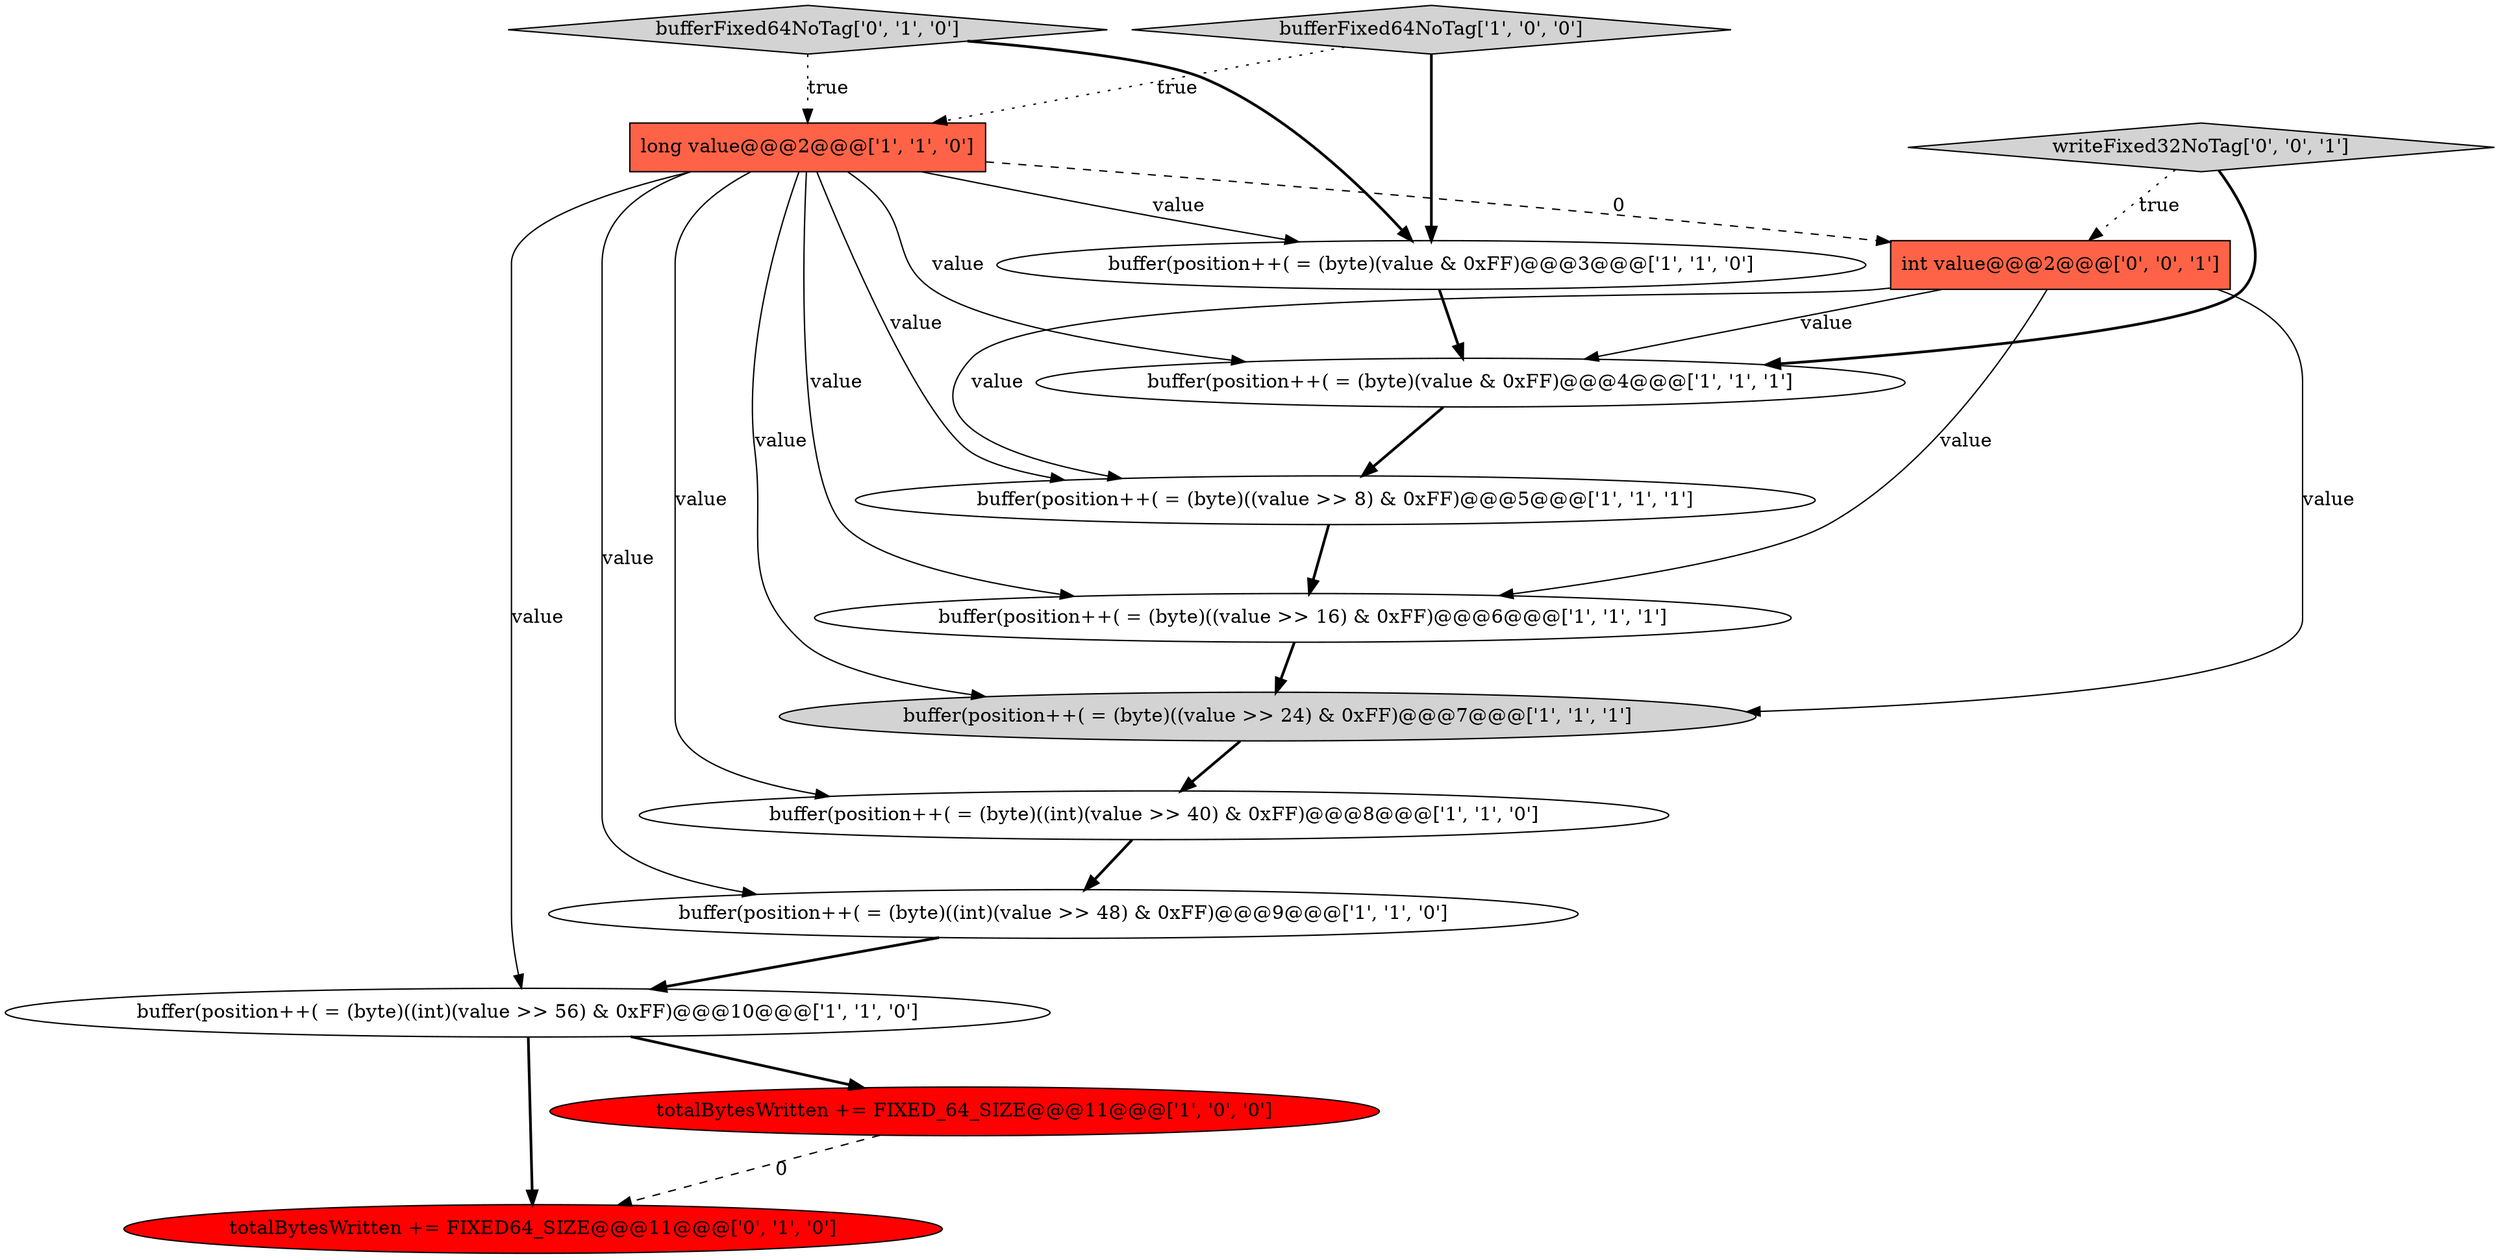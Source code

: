 digraph {
1 [style = filled, label = "long value@@@2@@@['1', '1', '0']", fillcolor = tomato, shape = box image = "AAA0AAABBB1BBB"];
7 [style = filled, label = "buffer(position++( = (byte)((int)(value >> 40) & 0xFF)@@@8@@@['1', '1', '0']", fillcolor = white, shape = ellipse image = "AAA0AAABBB1BBB"];
14 [style = filled, label = "writeFixed32NoTag['0', '0', '1']", fillcolor = lightgray, shape = diamond image = "AAA0AAABBB3BBB"];
8 [style = filled, label = "buffer(position++( = (byte)(value & 0xFF)@@@4@@@['1', '1', '1']", fillcolor = white, shape = ellipse image = "AAA0AAABBB1BBB"];
12 [style = filled, label = "bufferFixed64NoTag['0', '1', '0']", fillcolor = lightgray, shape = diamond image = "AAA0AAABBB2BBB"];
6 [style = filled, label = "buffer(position++( = (byte)(value & 0xFF)@@@3@@@['1', '1', '0']", fillcolor = white, shape = ellipse image = "AAA0AAABBB1BBB"];
13 [style = filled, label = "int value@@@2@@@['0', '0', '1']", fillcolor = tomato, shape = box image = "AAA0AAABBB3BBB"];
11 [style = filled, label = "totalBytesWritten += FIXED64_SIZE@@@11@@@['0', '1', '0']", fillcolor = red, shape = ellipse image = "AAA1AAABBB2BBB"];
4 [style = filled, label = "buffer(position++( = (byte)((value >> 16) & 0xFF)@@@6@@@['1', '1', '1']", fillcolor = white, shape = ellipse image = "AAA0AAABBB1BBB"];
3 [style = filled, label = "buffer(position++( = (byte)((value >> 24) & 0xFF)@@@7@@@['1', '1', '1']", fillcolor = lightgray, shape = ellipse image = "AAA0AAABBB1BBB"];
2 [style = filled, label = "buffer(position++( = (byte)((value >> 8) & 0xFF)@@@5@@@['1', '1', '1']", fillcolor = white, shape = ellipse image = "AAA0AAABBB1BBB"];
0 [style = filled, label = "buffer(position++( = (byte)((int)(value >> 56) & 0xFF)@@@10@@@['1', '1', '0']", fillcolor = white, shape = ellipse image = "AAA0AAABBB1BBB"];
10 [style = filled, label = "buffer(position++( = (byte)((int)(value >> 48) & 0xFF)@@@9@@@['1', '1', '0']", fillcolor = white, shape = ellipse image = "AAA0AAABBB1BBB"];
9 [style = filled, label = "totalBytesWritten += FIXED_64_SIZE@@@11@@@['1', '0', '0']", fillcolor = red, shape = ellipse image = "AAA1AAABBB1BBB"];
5 [style = filled, label = "bufferFixed64NoTag['1', '0', '0']", fillcolor = lightgray, shape = diamond image = "AAA0AAABBB1BBB"];
4->3 [style = bold, label=""];
0->9 [style = bold, label=""];
13->2 [style = solid, label="value"];
7->10 [style = bold, label=""];
5->1 [style = dotted, label="true"];
13->8 [style = solid, label="value"];
1->6 [style = solid, label="value"];
12->1 [style = dotted, label="true"];
0->11 [style = bold, label=""];
1->4 [style = solid, label="value"];
1->8 [style = solid, label="value"];
12->6 [style = bold, label=""];
1->0 [style = solid, label="value"];
2->4 [style = bold, label=""];
14->13 [style = dotted, label="true"];
1->13 [style = dashed, label="0"];
1->7 [style = solid, label="value"];
5->6 [style = bold, label=""];
8->2 [style = bold, label=""];
3->7 [style = bold, label=""];
1->2 [style = solid, label="value"];
1->10 [style = solid, label="value"];
10->0 [style = bold, label=""];
6->8 [style = bold, label=""];
1->3 [style = solid, label="value"];
9->11 [style = dashed, label="0"];
14->8 [style = bold, label=""];
13->4 [style = solid, label="value"];
13->3 [style = solid, label="value"];
}
